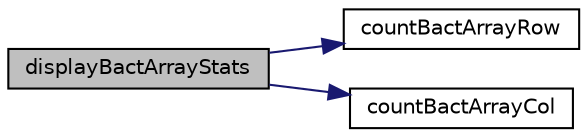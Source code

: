 digraph "displayBactArrayStats"
{
  edge [fontname="Helvetica",fontsize="10",labelfontname="Helvetica",labelfontsize="10"];
  node [fontname="Helvetica",fontsize="10",shape=record];
  rankdir="LR";
  Node4 [label="displayBactArrayStats",height=0.2,width=0.4,color="black", fillcolor="grey75", style="filled", fontcolor="black"];
  Node4 -> Node5 [color="midnightblue",fontsize="10",style="solid",fontname="Helvetica"];
  Node5 [label="countBactArrayRow",height=0.2,width=0.4,color="black", fillcolor="white", style="filled",URL="$main_8cpp.html#ae4319ff679609c48fa2ef31beb386980"];
  Node4 -> Node6 [color="midnightblue",fontsize="10",style="solid",fontname="Helvetica"];
  Node6 [label="countBactArrayCol",height=0.2,width=0.4,color="black", fillcolor="white", style="filled",URL="$main_8cpp.html#a938c5cf9849c7daa183b6cc56ddfb759"];
}
